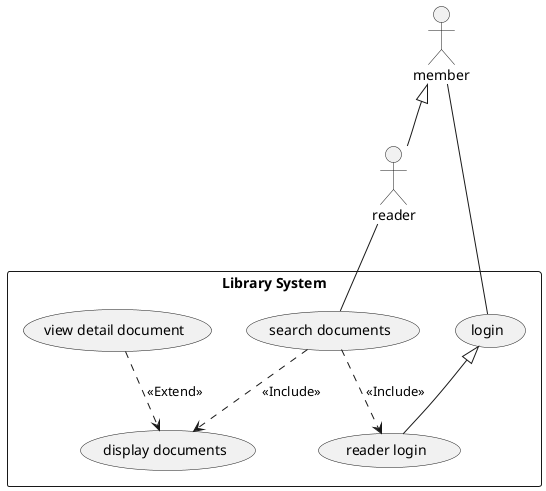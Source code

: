 @startuml

actor member
actor reader

member <|-- reader

rectangle "Library System" {
    usecase (login)
    usecase (reader login) as readerLogin
    usecase (search documents) as searchDocuments
    usecase (display documents) as displayDocument
    usecase (view detail document) as viewDetailDocument

    login <|-- readerLogin
    searchDocuments ..> readerLogin : <<Include>>
    searchDocuments ..> displayDocument : <<Include>>
    viewDetailDocument ..> displayDocument : <<Extend>>
}

member -- (login)
reader -- searchDocuments

@enduml
